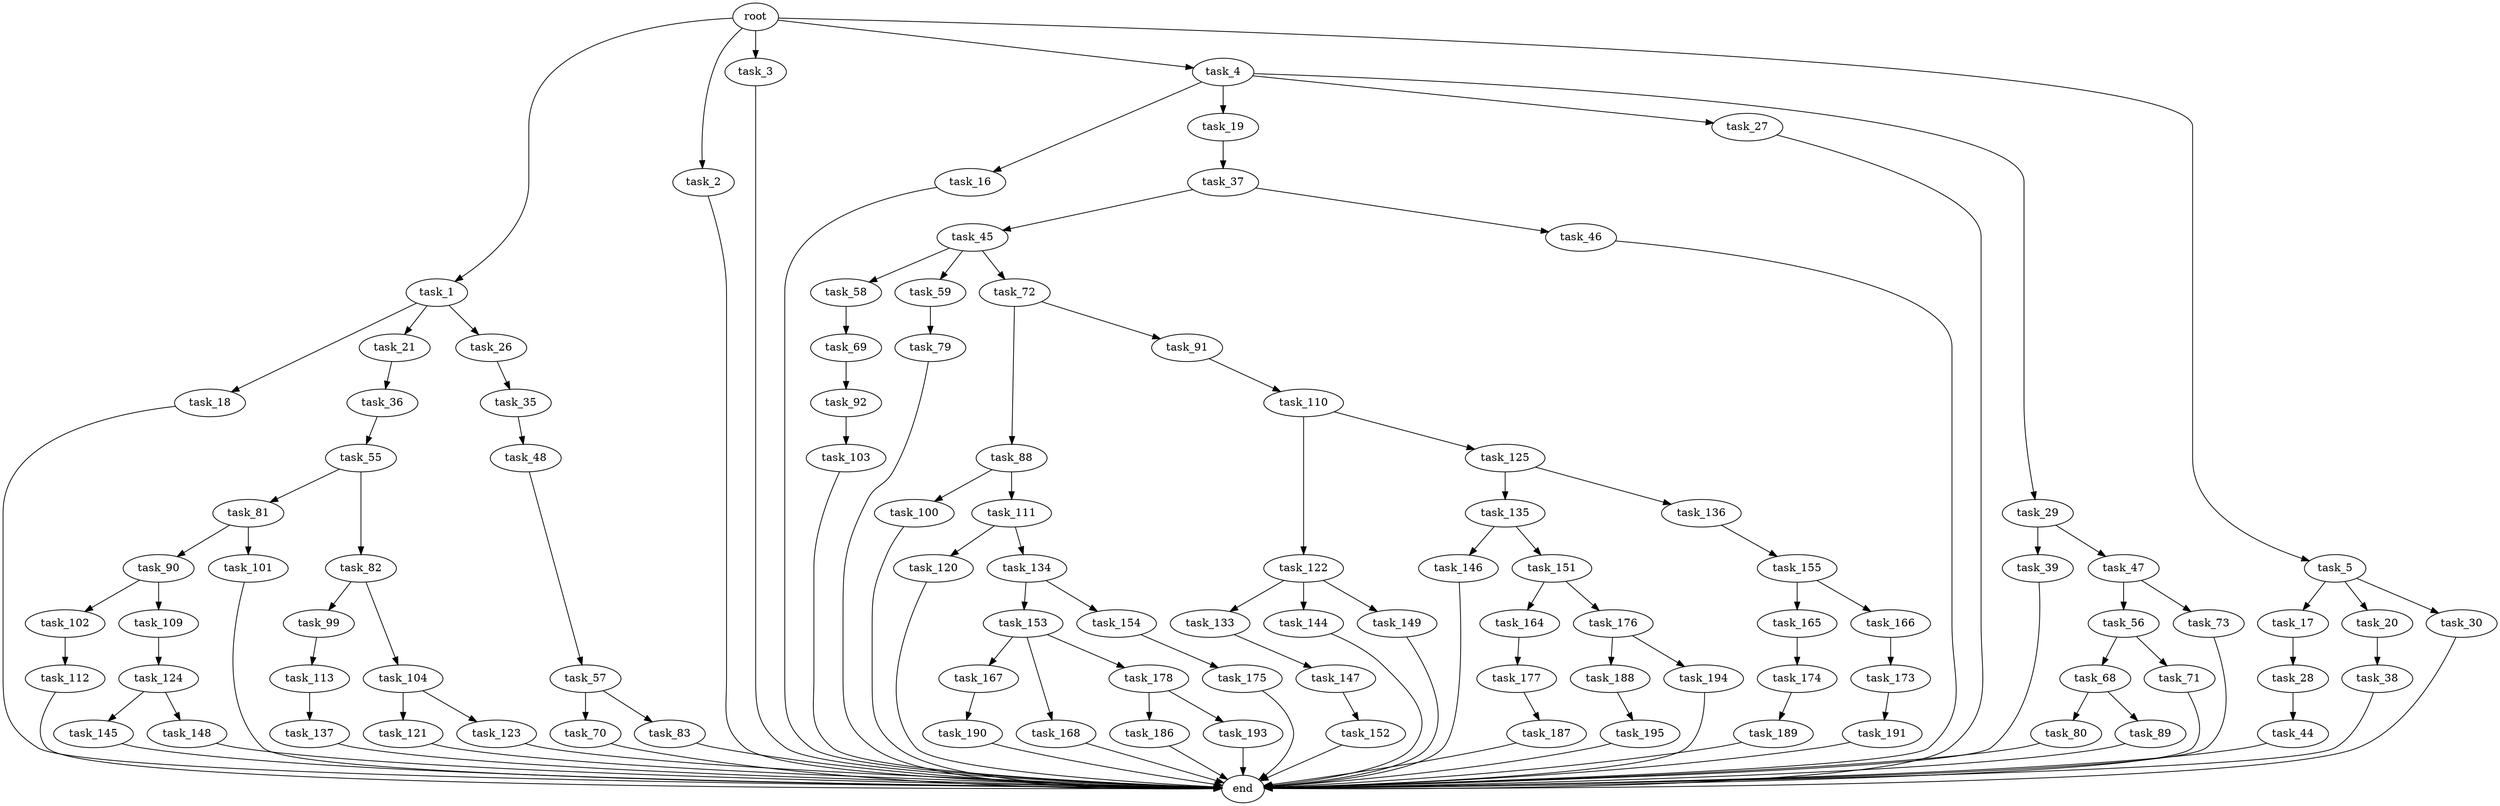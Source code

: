 digraph G {
  root [size="0.000000"];
  task_1 [size="134217728000.000000"];
  task_2 [size="34958159838.000000"];
  task_3 [size="549755813888.000000"];
  task_4 [size="6383972827.000000"];
  task_5 [size="31433916427.000000"];
  task_18 [size="368293445632.000000"];
  task_21 [size="18868272082.000000"];
  task_26 [size="1070744324016.000000"];
  end [size="0.000000"];
  task_16 [size="2966279706.000000"];
  task_19 [size="282016523840.000000"];
  task_27 [size="28991029248.000000"];
  task_29 [size="207639294584.000000"];
  task_17 [size="549755813888.000000"];
  task_20 [size="1785445427.000000"];
  task_30 [size="3413970231.000000"];
  task_28 [size="8589934592.000000"];
  task_37 [size="28811429419.000000"];
  task_38 [size="15657263092.000000"];
  task_36 [size="8589934592.000000"];
  task_35 [size="1585058501.000000"];
  task_44 [size="3403636426.000000"];
  task_39 [size="231928233984.000000"];
  task_47 [size="33172594859.000000"];
  task_48 [size="68719476736.000000"];
  task_55 [size="8589934592.000000"];
  task_45 [size="3382356262.000000"];
  task_46 [size="134217728000.000000"];
  task_58 [size="8199423611.000000"];
  task_59 [size="186724939923.000000"];
  task_72 [size="68719476736.000000"];
  task_56 [size="27941784333.000000"];
  task_73 [size="68387317848.000000"];
  task_57 [size="109309637242.000000"];
  task_81 [size="880945197681.000000"];
  task_82 [size="2385841477.000000"];
  task_68 [size="134217728000.000000"];
  task_71 [size="231928233984.000000"];
  task_70 [size="68719476736.000000"];
  task_83 [size="2103890794.000000"];
  task_69 [size="159833855985.000000"];
  task_79 [size="3165055926.000000"];
  task_80 [size="1073741824000.000000"];
  task_89 [size="2905096303.000000"];
  task_92 [size="250468295304.000000"];
  task_88 [size="368293445632.000000"];
  task_91 [size="400238832552.000000"];
  task_90 [size="378656546096.000000"];
  task_101 [size="231928233984.000000"];
  task_99 [size="549755813888.000000"];
  task_104 [size="782757789696.000000"];
  task_100 [size="1073741824000.000000"];
  task_111 [size="3435460670.000000"];
  task_102 [size="38246224190.000000"];
  task_109 [size="28991029248.000000"];
  task_110 [size="258243738425.000000"];
  task_103 [size="40118874590.000000"];
  task_113 [size="42801408589.000000"];
  task_112 [size="36231532766.000000"];
  task_121 [size="68719476736.000000"];
  task_123 [size="782757789696.000000"];
  task_124 [size="549755813888.000000"];
  task_122 [size="19317516981.000000"];
  task_125 [size="2358872444.000000"];
  task_120 [size="65029276831.000000"];
  task_134 [size="443376055438.000000"];
  task_137 [size="231928233984.000000"];
  task_133 [size="955720788842.000000"];
  task_144 [size="1206917221661.000000"];
  task_149 [size="37146484676.000000"];
  task_145 [size="464449795910.000000"];
  task_148 [size="368293445632.000000"];
  task_135 [size="17301270256.000000"];
  task_136 [size="523923615967.000000"];
  task_147 [size="305442982312.000000"];
  task_153 [size="549755813888.000000"];
  task_154 [size="509397714020.000000"];
  task_146 [size="6068103716.000000"];
  task_151 [size="121656571428.000000"];
  task_155 [size="558713106763.000000"];
  task_152 [size="28991029248.000000"];
  task_164 [size="4093748940.000000"];
  task_176 [size="480482063984.000000"];
  task_167 [size="368293445632.000000"];
  task_168 [size="142126641489.000000"];
  task_178 [size="527290288771.000000"];
  task_175 [size="782757789696.000000"];
  task_165 [size="818122945016.000000"];
  task_166 [size="356127768297.000000"];
  task_177 [size="134217728000.000000"];
  task_174 [size="549755813888.000000"];
  task_173 [size="19111934766.000000"];
  task_190 [size="134217728000.000000"];
  task_191 [size="6545658358.000000"];
  task_189 [size="1675034518.000000"];
  task_188 [size="231928233984.000000"];
  task_194 [size="81483252084.000000"];
  task_187 [size="12997771901.000000"];
  task_186 [size="190090695647.000000"];
  task_193 [size="103366603038.000000"];
  task_195 [size="564160008628.000000"];

  root -> task_1 [size="1.000000"];
  root -> task_2 [size="1.000000"];
  root -> task_3 [size="1.000000"];
  root -> task_4 [size="1.000000"];
  root -> task_5 [size="1.000000"];
  task_1 -> task_18 [size="209715200.000000"];
  task_1 -> task_21 [size="209715200.000000"];
  task_1 -> task_26 [size="209715200.000000"];
  task_2 -> end [size="1.000000"];
  task_3 -> end [size="1.000000"];
  task_4 -> task_16 [size="209715200.000000"];
  task_4 -> task_19 [size="209715200.000000"];
  task_4 -> task_27 [size="209715200.000000"];
  task_4 -> task_29 [size="209715200.000000"];
  task_5 -> task_17 [size="75497472.000000"];
  task_5 -> task_20 [size="75497472.000000"];
  task_5 -> task_30 [size="75497472.000000"];
  task_18 -> end [size="1.000000"];
  task_21 -> task_36 [size="33554432.000000"];
  task_26 -> task_35 [size="679477248.000000"];
  task_16 -> end [size="1.000000"];
  task_19 -> task_37 [size="209715200.000000"];
  task_27 -> end [size="1.000000"];
  task_29 -> task_39 [size="411041792.000000"];
  task_29 -> task_47 [size="411041792.000000"];
  task_17 -> task_28 [size="536870912.000000"];
  task_20 -> task_38 [size="75497472.000000"];
  task_30 -> end [size="1.000000"];
  task_28 -> task_44 [size="33554432.000000"];
  task_37 -> task_45 [size="838860800.000000"];
  task_37 -> task_46 [size="838860800.000000"];
  task_38 -> end [size="1.000000"];
  task_36 -> task_55 [size="33554432.000000"];
  task_35 -> task_48 [size="33554432.000000"];
  task_44 -> end [size="1.000000"];
  task_39 -> end [size="1.000000"];
  task_47 -> task_56 [size="838860800.000000"];
  task_47 -> task_73 [size="838860800.000000"];
  task_48 -> task_57 [size="134217728.000000"];
  task_55 -> task_81 [size="33554432.000000"];
  task_55 -> task_82 [size="33554432.000000"];
  task_45 -> task_58 [size="134217728.000000"];
  task_45 -> task_59 [size="134217728.000000"];
  task_45 -> task_72 [size="134217728.000000"];
  task_46 -> end [size="1.000000"];
  task_58 -> task_69 [size="134217728.000000"];
  task_59 -> task_79 [size="679477248.000000"];
  task_72 -> task_88 [size="134217728.000000"];
  task_72 -> task_91 [size="134217728.000000"];
  task_56 -> task_68 [size="679477248.000000"];
  task_56 -> task_71 [size="679477248.000000"];
  task_73 -> end [size="1.000000"];
  task_57 -> task_70 [size="75497472.000000"];
  task_57 -> task_83 [size="75497472.000000"];
  task_81 -> task_90 [size="679477248.000000"];
  task_81 -> task_101 [size="679477248.000000"];
  task_82 -> task_99 [size="75497472.000000"];
  task_82 -> task_104 [size="75497472.000000"];
  task_68 -> task_80 [size="209715200.000000"];
  task_68 -> task_89 [size="209715200.000000"];
  task_71 -> end [size="1.000000"];
  task_70 -> end [size="1.000000"];
  task_83 -> end [size="1.000000"];
  task_69 -> task_92 [size="301989888.000000"];
  task_79 -> end [size="1.000000"];
  task_80 -> end [size="1.000000"];
  task_89 -> end [size="1.000000"];
  task_92 -> task_103 [size="209715200.000000"];
  task_88 -> task_100 [size="411041792.000000"];
  task_88 -> task_111 [size="411041792.000000"];
  task_91 -> task_110 [size="536870912.000000"];
  task_90 -> task_102 [size="411041792.000000"];
  task_90 -> task_109 [size="411041792.000000"];
  task_101 -> end [size="1.000000"];
  task_99 -> task_113 [size="536870912.000000"];
  task_104 -> task_121 [size="679477248.000000"];
  task_104 -> task_123 [size="679477248.000000"];
  task_100 -> end [size="1.000000"];
  task_111 -> task_120 [size="411041792.000000"];
  task_111 -> task_134 [size="411041792.000000"];
  task_102 -> task_112 [size="75497472.000000"];
  task_109 -> task_124 [size="75497472.000000"];
  task_110 -> task_122 [size="301989888.000000"];
  task_110 -> task_125 [size="301989888.000000"];
  task_103 -> end [size="1.000000"];
  task_113 -> task_137 [size="679477248.000000"];
  task_112 -> end [size="1.000000"];
  task_121 -> end [size="1.000000"];
  task_123 -> end [size="1.000000"];
  task_124 -> task_145 [size="536870912.000000"];
  task_124 -> task_148 [size="536870912.000000"];
  task_122 -> task_133 [size="679477248.000000"];
  task_122 -> task_144 [size="679477248.000000"];
  task_122 -> task_149 [size="679477248.000000"];
  task_125 -> task_135 [size="134217728.000000"];
  task_125 -> task_136 [size="134217728.000000"];
  task_120 -> end [size="1.000000"];
  task_134 -> task_153 [size="301989888.000000"];
  task_134 -> task_154 [size="301989888.000000"];
  task_137 -> end [size="1.000000"];
  task_133 -> task_147 [size="838860800.000000"];
  task_144 -> end [size="1.000000"];
  task_149 -> end [size="1.000000"];
  task_145 -> end [size="1.000000"];
  task_148 -> end [size="1.000000"];
  task_135 -> task_146 [size="536870912.000000"];
  task_135 -> task_151 [size="536870912.000000"];
  task_136 -> task_155 [size="411041792.000000"];
  task_147 -> task_152 [size="536870912.000000"];
  task_153 -> task_167 [size="536870912.000000"];
  task_153 -> task_168 [size="536870912.000000"];
  task_153 -> task_178 [size="536870912.000000"];
  task_154 -> task_175 [size="536870912.000000"];
  task_146 -> end [size="1.000000"];
  task_151 -> task_164 [size="411041792.000000"];
  task_151 -> task_176 [size="411041792.000000"];
  task_155 -> task_165 [size="411041792.000000"];
  task_155 -> task_166 [size="411041792.000000"];
  task_152 -> end [size="1.000000"];
  task_164 -> task_177 [size="134217728.000000"];
  task_176 -> task_188 [size="536870912.000000"];
  task_176 -> task_194 [size="536870912.000000"];
  task_167 -> task_190 [size="411041792.000000"];
  task_168 -> end [size="1.000000"];
  task_178 -> task_186 [size="679477248.000000"];
  task_178 -> task_193 [size="679477248.000000"];
  task_175 -> end [size="1.000000"];
  task_165 -> task_174 [size="536870912.000000"];
  task_166 -> task_173 [size="679477248.000000"];
  task_177 -> task_187 [size="209715200.000000"];
  task_174 -> task_189 [size="536870912.000000"];
  task_173 -> task_191 [size="301989888.000000"];
  task_190 -> end [size="1.000000"];
  task_191 -> end [size="1.000000"];
  task_189 -> end [size="1.000000"];
  task_188 -> task_195 [size="301989888.000000"];
  task_194 -> end [size="1.000000"];
  task_187 -> end [size="1.000000"];
  task_186 -> end [size="1.000000"];
  task_193 -> end [size="1.000000"];
  task_195 -> end [size="1.000000"];
}
